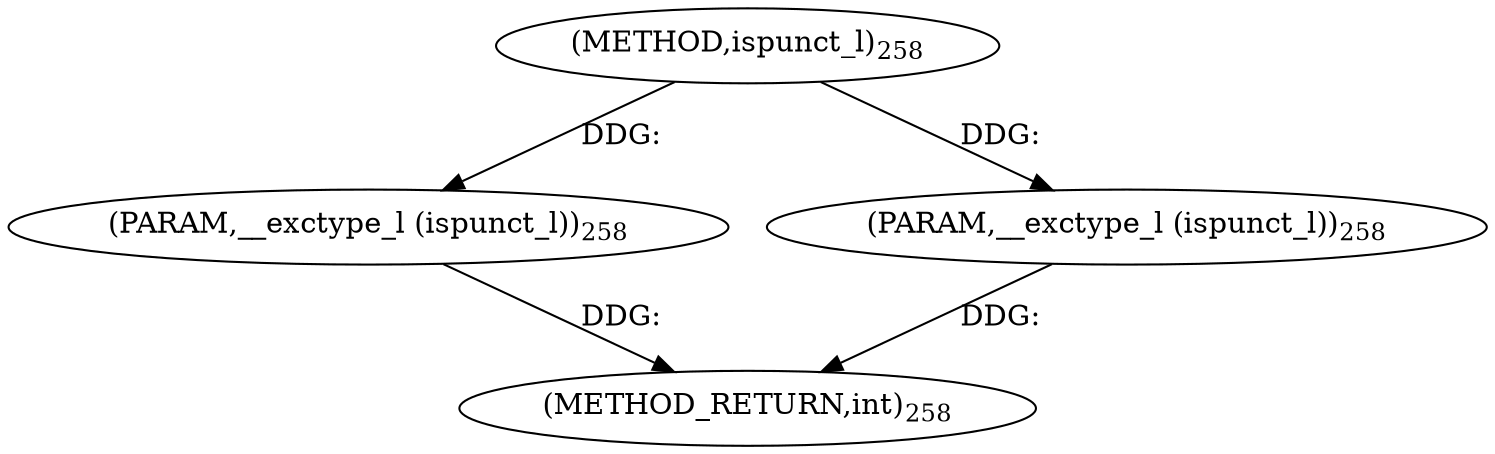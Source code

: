 digraph "ispunct_l" {  
"3038" [label = <(METHOD,ispunct_l)<SUB>258</SUB>> ]
"3041" [label = <(METHOD_RETURN,int)<SUB>258</SUB>> ]
"3039" [label = <(PARAM,__exctype_l (ispunct_l))<SUB>258</SUB>> ]
"3040" [label = <(PARAM,__exctype_l (ispunct_l))<SUB>258</SUB>> ]
  "3039" -> "3041"  [ label = "DDG: "] 
  "3040" -> "3041"  [ label = "DDG: "] 
  "3038" -> "3039"  [ label = "DDG: "] 
  "3038" -> "3040"  [ label = "DDG: "] 
}
